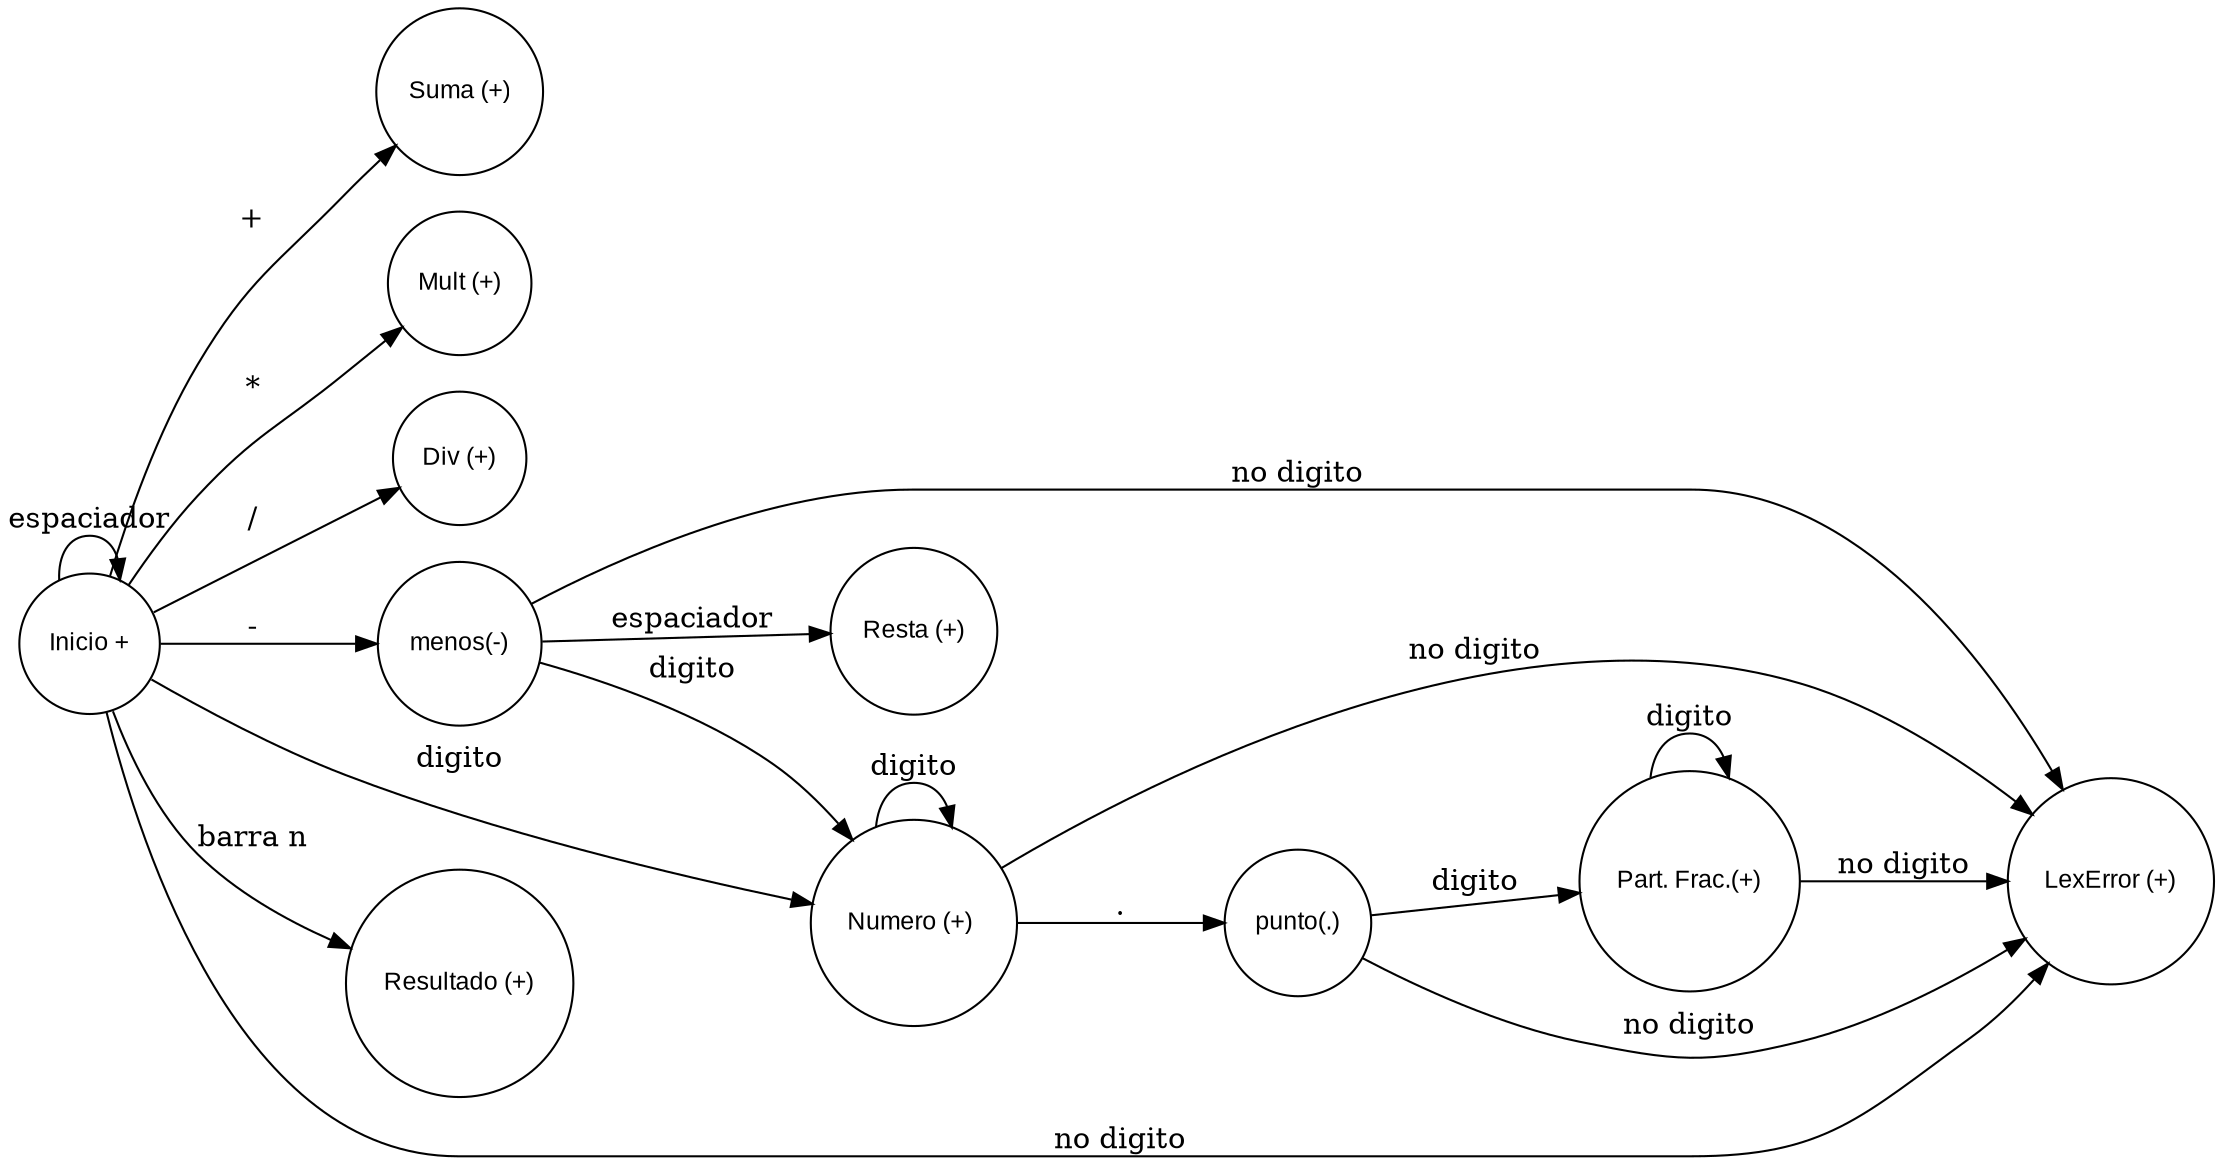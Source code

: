 digraph Scanner {
  rankdir=LR;
  
  node [shape=circle,fontname="Arial", fontsize=12]
  
    Dig[label="Inicio +"];
    Sum[label="Suma (+)"];
    Resta[label="Resta (+)"];
    Mul[label="Mult (+)"];
    Div[label="Div (+)"];
    Men[label="menos(-)"];
    Err[label="LexError (+)"]
    Res[label="Resultado (+)"]
    Pun[label="punto(.)"]
    Num[label="Numero (+) "]
    FR[label="Part. Frac.(+)"]

    Dig-> Dig[label="espaciador"] 
    Dig-> Err[label="no digito"];
    Dig-> Sum[label="+"] 
    Dig -> Men[label="-"] 
    Men-> Resta[label="espaciador"]
    Dig -> Mul[label="*"]
    Dig-> Div[label="/"]
    Men-> Num[label="digito"]
    Men-> Err[label="no digito"]
    Num->Pun[label="."]
    Num->Err[label="no digito"]
    Dig-> Num[label="digito"]
    Num->Num[label="digito"]
    Pun->FR[label="digito"]
    Pun->Err[label="no digito"]
    Dig->Res[label="barra n"]
    FR->Err[label="no digito"]
    FR->FR[label="digito"]

}